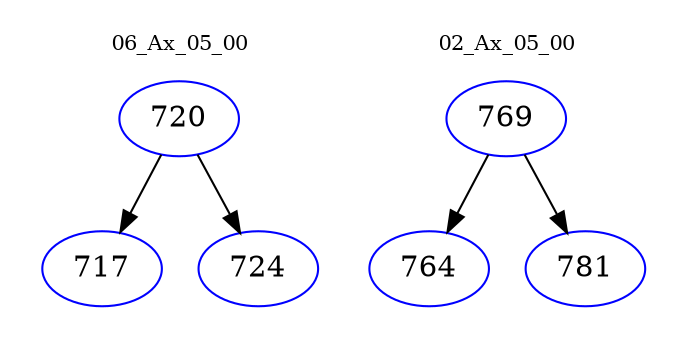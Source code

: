 digraph{
subgraph cluster_0 {
color = white
label = "06_Ax_05_00";
fontsize=10;
T0_720 [label="720", color="blue"]
T0_720 -> T0_717 [color="black"]
T0_717 [label="717", color="blue"]
T0_720 -> T0_724 [color="black"]
T0_724 [label="724", color="blue"]
}
subgraph cluster_1 {
color = white
label = "02_Ax_05_00";
fontsize=10;
T1_769 [label="769", color="blue"]
T1_769 -> T1_764 [color="black"]
T1_764 [label="764", color="blue"]
T1_769 -> T1_781 [color="black"]
T1_781 [label="781", color="blue"]
}
}
